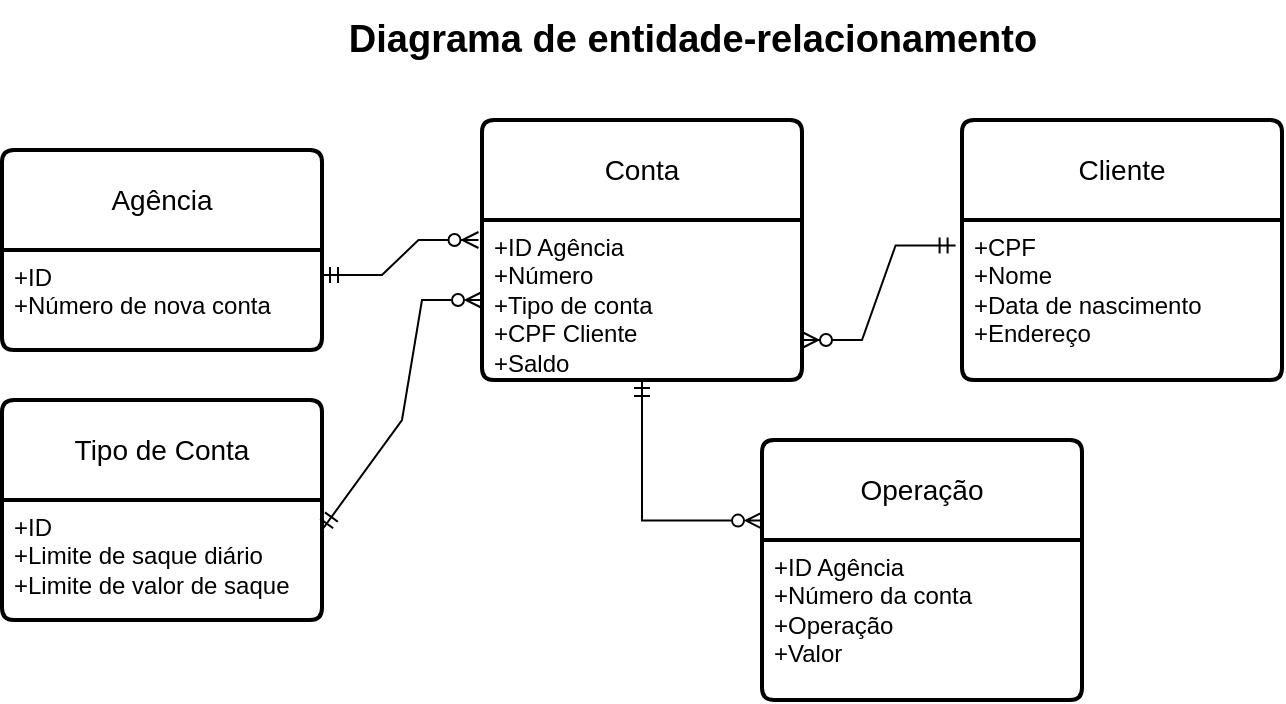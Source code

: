 <mxfile version="21.5.0" type="device">
  <diagram id="R2lEEEUBdFMjLlhIrx00" name="Page-1">
    <mxGraphModel dx="989" dy="499" grid="1" gridSize="10" guides="1" tooltips="1" connect="1" arrows="1" fold="1" page="1" pageScale="1" pageWidth="850" pageHeight="1100" math="0" shadow="0" extFonts="Permanent Marker^https://fonts.googleapis.com/css?family=Permanent+Marker">
      <root>
        <mxCell id="0" />
        <mxCell id="1" parent="0" />
        <mxCell id="cRhTQViinoBoeqh92CV4-5" value="Agência" style="swimlane;childLayout=stackLayout;horizontal=1;startSize=50;horizontalStack=0;rounded=1;fontSize=14;fontStyle=0;strokeWidth=2;resizeParent=0;resizeLast=1;shadow=0;dashed=0;align=center;arcSize=4;whiteSpace=wrap;html=1;" vertex="1" parent="1">
          <mxGeometry x="90" y="185" width="160" height="100" as="geometry" />
        </mxCell>
        <mxCell id="cRhTQViinoBoeqh92CV4-6" value="+ID&lt;br&gt;+Número de nova conta" style="align=left;strokeColor=none;fillColor=none;spacingLeft=4;fontSize=12;verticalAlign=top;resizable=0;rotatable=0;part=1;html=1;" vertex="1" parent="cRhTQViinoBoeqh92CV4-5">
          <mxGeometry y="50" width="160" height="50" as="geometry" />
        </mxCell>
        <mxCell id="cRhTQViinoBoeqh92CV4-7" value="Cliente" style="swimlane;childLayout=stackLayout;horizontal=1;startSize=50;horizontalStack=0;rounded=1;fontSize=14;fontStyle=0;strokeWidth=2;resizeParent=0;resizeLast=1;shadow=0;dashed=0;align=center;arcSize=4;whiteSpace=wrap;html=1;" vertex="1" parent="1">
          <mxGeometry x="570" y="170" width="160" height="130" as="geometry" />
        </mxCell>
        <mxCell id="cRhTQViinoBoeqh92CV4-8" value="+CPF&lt;br&gt;&lt;div&gt;+Nome&lt;/div&gt;&lt;div&gt;+Data de nascimento&lt;br&gt;+Endereço&lt;/div&gt;" style="align=left;strokeColor=none;fillColor=none;spacingLeft=4;fontSize=12;verticalAlign=top;resizable=0;rotatable=0;part=1;html=1;" vertex="1" parent="cRhTQViinoBoeqh92CV4-7">
          <mxGeometry y="50" width="160" height="80" as="geometry" />
        </mxCell>
        <mxCell id="cRhTQViinoBoeqh92CV4-9" value="Conta" style="swimlane;childLayout=stackLayout;horizontal=1;startSize=50;horizontalStack=0;rounded=1;fontSize=14;fontStyle=0;strokeWidth=2;resizeParent=0;resizeLast=1;shadow=0;dashed=0;align=center;arcSize=4;whiteSpace=wrap;html=1;" vertex="1" parent="1">
          <mxGeometry x="330" y="170" width="160" height="130" as="geometry" />
        </mxCell>
        <mxCell id="cRhTQViinoBoeqh92CV4-10" value="+ID Agência&lt;br&gt;&lt;div&gt;+Número&lt;/div&gt;&lt;div&gt;+Tipo de conta&lt;br&gt;+CPF Cliente&lt;br&gt;+Saldo&lt;/div&gt;" style="align=left;strokeColor=none;fillColor=none;spacingLeft=4;fontSize=12;verticalAlign=top;resizable=0;rotatable=0;part=1;html=1;" vertex="1" parent="cRhTQViinoBoeqh92CV4-9">
          <mxGeometry y="50" width="160" height="80" as="geometry" />
        </mxCell>
        <mxCell id="cRhTQViinoBoeqh92CV4-11" value="Tipo de Conta" style="swimlane;childLayout=stackLayout;horizontal=1;startSize=50;horizontalStack=0;rounded=1;fontSize=14;fontStyle=0;strokeWidth=2;resizeParent=0;resizeLast=1;shadow=0;dashed=0;align=center;arcSize=4;whiteSpace=wrap;html=1;" vertex="1" parent="1">
          <mxGeometry x="90" y="310" width="160" height="110" as="geometry" />
        </mxCell>
        <mxCell id="cRhTQViinoBoeqh92CV4-12" value="+ID&lt;br&gt;&lt;div&gt;+Limite de saque diário&lt;br&gt;&lt;/div&gt;&lt;div&gt;+Limite de valor de saque&lt;/div&gt;" style="align=left;strokeColor=none;fillColor=none;spacingLeft=4;fontSize=12;verticalAlign=top;resizable=0;rotatable=0;part=1;html=1;" vertex="1" parent="cRhTQViinoBoeqh92CV4-11">
          <mxGeometry y="50" width="160" height="60" as="geometry" />
        </mxCell>
        <mxCell id="cRhTQViinoBoeqh92CV4-17" value="" style="edgeStyle=entityRelationEdgeStyle;fontSize=12;html=1;endArrow=ERzeroToMany;startArrow=ERmandOne;rounded=0;entryX=-0.011;entryY=0.125;entryDx=0;entryDy=0;entryPerimeter=0;exitX=1;exitY=0.25;exitDx=0;exitDy=0;" edge="1" parent="1" source="cRhTQViinoBoeqh92CV4-6" target="cRhTQViinoBoeqh92CV4-10">
          <mxGeometry width="100" height="100" relative="1" as="geometry">
            <mxPoint x="520" y="430" as="sourcePoint" />
            <mxPoint x="620" y="330" as="targetPoint" />
          </mxGeometry>
        </mxCell>
        <mxCell id="cRhTQViinoBoeqh92CV4-18" value="" style="edgeStyle=entityRelationEdgeStyle;fontSize=12;html=1;endArrow=ERzeroToMany;startArrow=ERmandOne;rounded=0;entryX=1;entryY=0.75;entryDx=0;entryDy=0;exitX=-0.02;exitY=0.159;exitDx=0;exitDy=0;exitPerimeter=0;" edge="1" parent="1" source="cRhTQViinoBoeqh92CV4-8" target="cRhTQViinoBoeqh92CV4-10">
          <mxGeometry width="100" height="100" relative="1" as="geometry">
            <mxPoint x="520" y="430" as="sourcePoint" />
            <mxPoint x="620" y="330" as="targetPoint" />
          </mxGeometry>
        </mxCell>
        <mxCell id="cRhTQViinoBoeqh92CV4-20" value="" style="endArrow=ERzeroToMany;html=1;rounded=0;entryX=0;entryY=0.5;entryDx=0;entryDy=0;exitX=1;exitY=0.25;exitDx=0;exitDy=0;startArrow=ERmandOne;startFill=0;endFill=0;" edge="1" parent="1" source="cRhTQViinoBoeqh92CV4-12" target="cRhTQViinoBoeqh92CV4-10">
          <mxGeometry width="50" height="50" relative="1" as="geometry">
            <mxPoint x="540" y="400" as="sourcePoint" />
            <mxPoint x="590" y="350" as="targetPoint" />
            <Array as="points">
              <mxPoint x="290" y="320" />
              <mxPoint x="300" y="260" />
            </Array>
          </mxGeometry>
        </mxCell>
        <mxCell id="cRhTQViinoBoeqh92CV4-21" value="Operação" style="swimlane;childLayout=stackLayout;horizontal=1;startSize=50;horizontalStack=0;rounded=1;fontSize=14;fontStyle=0;strokeWidth=2;resizeParent=0;resizeLast=1;shadow=0;dashed=0;align=center;arcSize=4;whiteSpace=wrap;html=1;" vertex="1" parent="1">
          <mxGeometry x="470" y="330" width="160" height="130" as="geometry" />
        </mxCell>
        <mxCell id="cRhTQViinoBoeqh92CV4-22" value="+ID Agência&lt;br&gt;+Número da conta&lt;br&gt;+Operação&lt;br&gt;+Valor" style="align=left;strokeColor=none;fillColor=none;spacingLeft=4;fontSize=12;verticalAlign=top;resizable=0;rotatable=0;part=1;html=1;" vertex="1" parent="cRhTQViinoBoeqh92CV4-21">
          <mxGeometry y="50" width="160" height="80" as="geometry" />
        </mxCell>
        <mxCell id="cRhTQViinoBoeqh92CV4-24" style="edgeStyle=orthogonalEdgeStyle;rounded=0;orthogonalLoop=1;jettySize=auto;html=1;entryX=0;entryY=0.31;entryDx=0;entryDy=0;entryPerimeter=0;exitX=0.5;exitY=1;exitDx=0;exitDy=0;endArrow=ERzeroToMany;endFill=0;startArrow=ERmandOne;startFill=0;" edge="1" parent="1" source="cRhTQViinoBoeqh92CV4-10" target="cRhTQViinoBoeqh92CV4-21">
          <mxGeometry relative="1" as="geometry" />
        </mxCell>
        <mxCell id="cRhTQViinoBoeqh92CV4-25" value="&lt;b&gt;&lt;font style=&quot;font-size: 19px;&quot;&gt;Diagrama de entidade-relacionamento&lt;/font&gt;&lt;/b&gt;" style="text;html=1;align=center;verticalAlign=middle;resizable=0;points=[];autosize=1;strokeColor=none;fillColor=none;" vertex="1" parent="1">
          <mxGeometry x="250" y="110" width="370" height="40" as="geometry" />
        </mxCell>
      </root>
    </mxGraphModel>
  </diagram>
</mxfile>

